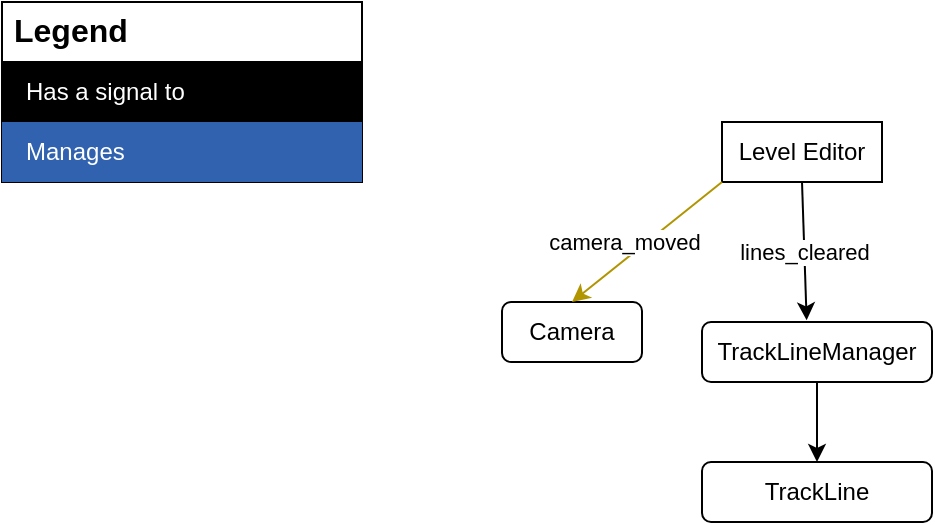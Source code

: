 <mxfile version="27.2.0">
  <diagram name="Page-1" id="RWy-0xm5yn3hY2aeJbOU">
    <mxGraphModel dx="1043" dy="561" grid="1" gridSize="10" guides="1" tooltips="1" connect="1" arrows="1" fold="1" page="1" pageScale="1" pageWidth="850" pageHeight="1100" math="0" shadow="0">
      <root>
        <mxCell id="0" />
        <mxCell id="1" parent="0" />
        <mxCell id="_QJLHwrfjWrxB1qWGyoU-1" value="Level Editor" style="rounded=0;whiteSpace=wrap;html=1;" vertex="1" parent="1">
          <mxGeometry x="370" y="100" width="80" height="30" as="geometry" />
        </mxCell>
        <mxCell id="_QJLHwrfjWrxB1qWGyoU-4" value="Camera" style="rounded=1;whiteSpace=wrap;html=1;" vertex="1" parent="1">
          <mxGeometry x="260" y="190" width="70" height="30" as="geometry" />
        </mxCell>
        <mxCell id="_QJLHwrfjWrxB1qWGyoU-7" value="" style="endArrow=classic;html=1;rounded=0;exitX=0;exitY=1;exitDx=0;exitDy=0;entryX=0.5;entryY=0;entryDx=0;entryDy=0;fillColor=#e3c800;strokeColor=light-dark(#B09500,#FFFF00);" edge="1" parent="1" source="_QJLHwrfjWrxB1qWGyoU-1" target="_QJLHwrfjWrxB1qWGyoU-4">
          <mxGeometry relative="1" as="geometry">
            <mxPoint x="410" y="150" as="sourcePoint" />
            <mxPoint x="510" y="150" as="targetPoint" />
          </mxGeometry>
        </mxCell>
        <mxCell id="_QJLHwrfjWrxB1qWGyoU-8" value="camera_moved" style="edgeLabel;resizable=0;html=1;;align=center;verticalAlign=middle;" connectable="0" vertex="1" parent="_QJLHwrfjWrxB1qWGyoU-7">
          <mxGeometry relative="1" as="geometry">
            <mxPoint x="-12" as="offset" />
          </mxGeometry>
        </mxCell>
        <mxCell id="_QJLHwrfjWrxB1qWGyoU-9" value="TrackLineManager" style="rounded=1;whiteSpace=wrap;html=1;" vertex="1" parent="1">
          <mxGeometry x="360" y="200" width="115" height="30" as="geometry" />
        </mxCell>
        <mxCell id="_QJLHwrfjWrxB1qWGyoU-13" value="" style="endArrow=classic;html=1;rounded=0;exitX=0.5;exitY=1;exitDx=0;exitDy=0;entryX=0.455;entryY=-0.028;entryDx=0;entryDy=0;entryPerimeter=0;strokeColor=light-dark(#000000,#FFFF33);" edge="1" parent="1" source="_QJLHwrfjWrxB1qWGyoU-1" target="_QJLHwrfjWrxB1qWGyoU-9">
          <mxGeometry relative="1" as="geometry">
            <mxPoint x="410" y="150" as="sourcePoint" />
            <mxPoint x="510" y="150" as="targetPoint" />
          </mxGeometry>
        </mxCell>
        <mxCell id="_QJLHwrfjWrxB1qWGyoU-14" value="lines_cleared" style="edgeLabel;resizable=0;html=1;;align=center;verticalAlign=middle;" connectable="0" vertex="1" parent="_QJLHwrfjWrxB1qWGyoU-13">
          <mxGeometry relative="1" as="geometry" />
        </mxCell>
        <mxCell id="_QJLHwrfjWrxB1qWGyoU-15" value="" style="endArrow=classic;html=1;rounded=0;exitX=0.5;exitY=1;exitDx=0;exitDy=0;entryX=0.5;entryY=0;entryDx=0;entryDy=0;" edge="1" parent="1" source="_QJLHwrfjWrxB1qWGyoU-9" target="_QJLHwrfjWrxB1qWGyoU-16">
          <mxGeometry width="50" height="50" relative="1" as="geometry">
            <mxPoint x="417.08" y="250" as="sourcePoint" />
            <mxPoint x="417" y="280" as="targetPoint" />
          </mxGeometry>
        </mxCell>
        <mxCell id="_QJLHwrfjWrxB1qWGyoU-16" value="TrackLine" style="rounded=1;whiteSpace=wrap;html=1;" vertex="1" parent="1">
          <mxGeometry x="360" y="270" width="115" height="30" as="geometry" />
        </mxCell>
        <mxCell id="_QJLHwrfjWrxB1qWGyoU-18" value="Legend" style="shape=table;startSize=30;container=1;collapsible=0;childLayout=tableLayout;fontSize=16;align=left;verticalAlign=top;fontStyle=1;spacingLeft=6;spacing=0;resizable=0;" vertex="1" parent="1">
          <mxGeometry x="10" y="40" width="180" height="90" as="geometry" />
        </mxCell>
        <mxCell id="_QJLHwrfjWrxB1qWGyoU-19" value="" style="shape=tableRow;horizontal=0;startSize=0;swimlaneHead=0;swimlaneBody=0;strokeColor=inherit;top=0;left=0;bottom=0;right=0;collapsible=0;dropTarget=0;fillColor=none;points=[[0,0.5],[1,0.5]];portConstraint=eastwest;fontSize=12;" vertex="1" parent="_QJLHwrfjWrxB1qWGyoU-18">
          <mxGeometry y="30" width="180" height="30" as="geometry" />
        </mxCell>
        <mxCell id="_QJLHwrfjWrxB1qWGyoU-20" value="Has a signal to" style="shape=partialRectangle;html=1;whiteSpace=wrap;connectable=0;strokeColor=inherit;overflow=hidden;fillColor=light-dark(#000000,#FFFF33);top=0;left=0;bottom=0;right=0;pointerEvents=1;fontSize=12;align=left;fontColor=#FFFFFF;gradientColor=none;spacingLeft=10;spacingRight=4;" vertex="1" parent="_QJLHwrfjWrxB1qWGyoU-19">
          <mxGeometry width="180" height="30" as="geometry">
            <mxRectangle width="180" height="30" as="alternateBounds" />
          </mxGeometry>
        </mxCell>
        <mxCell id="_QJLHwrfjWrxB1qWGyoU-21" value="" style="shape=tableRow;horizontal=0;startSize=0;swimlaneHead=0;swimlaneBody=0;strokeColor=inherit;top=0;left=0;bottom=0;right=0;collapsible=0;dropTarget=0;fillColor=none;points=[[0,0.5],[1,0.5]];portConstraint=eastwest;fontSize=12;" vertex="1" parent="_QJLHwrfjWrxB1qWGyoU-18">
          <mxGeometry y="60" width="180" height="30" as="geometry" />
        </mxCell>
        <mxCell id="_QJLHwrfjWrxB1qWGyoU-22" value="Manages" style="shape=partialRectangle;html=1;whiteSpace=wrap;connectable=0;strokeColor=inherit;overflow=hidden;fillColor=light-dark(#3162AF,#E3E3E3);top=0;left=0;bottom=0;right=0;pointerEvents=1;fontSize=12;align=left;fontColor=#FFFFFF;gradientColor=none;spacingLeft=10;spacingRight=4;" vertex="1" parent="_QJLHwrfjWrxB1qWGyoU-21">
          <mxGeometry width="180" height="30" as="geometry">
            <mxRectangle width="180" height="30" as="alternateBounds" />
          </mxGeometry>
        </mxCell>
      </root>
    </mxGraphModel>
  </diagram>
</mxfile>
